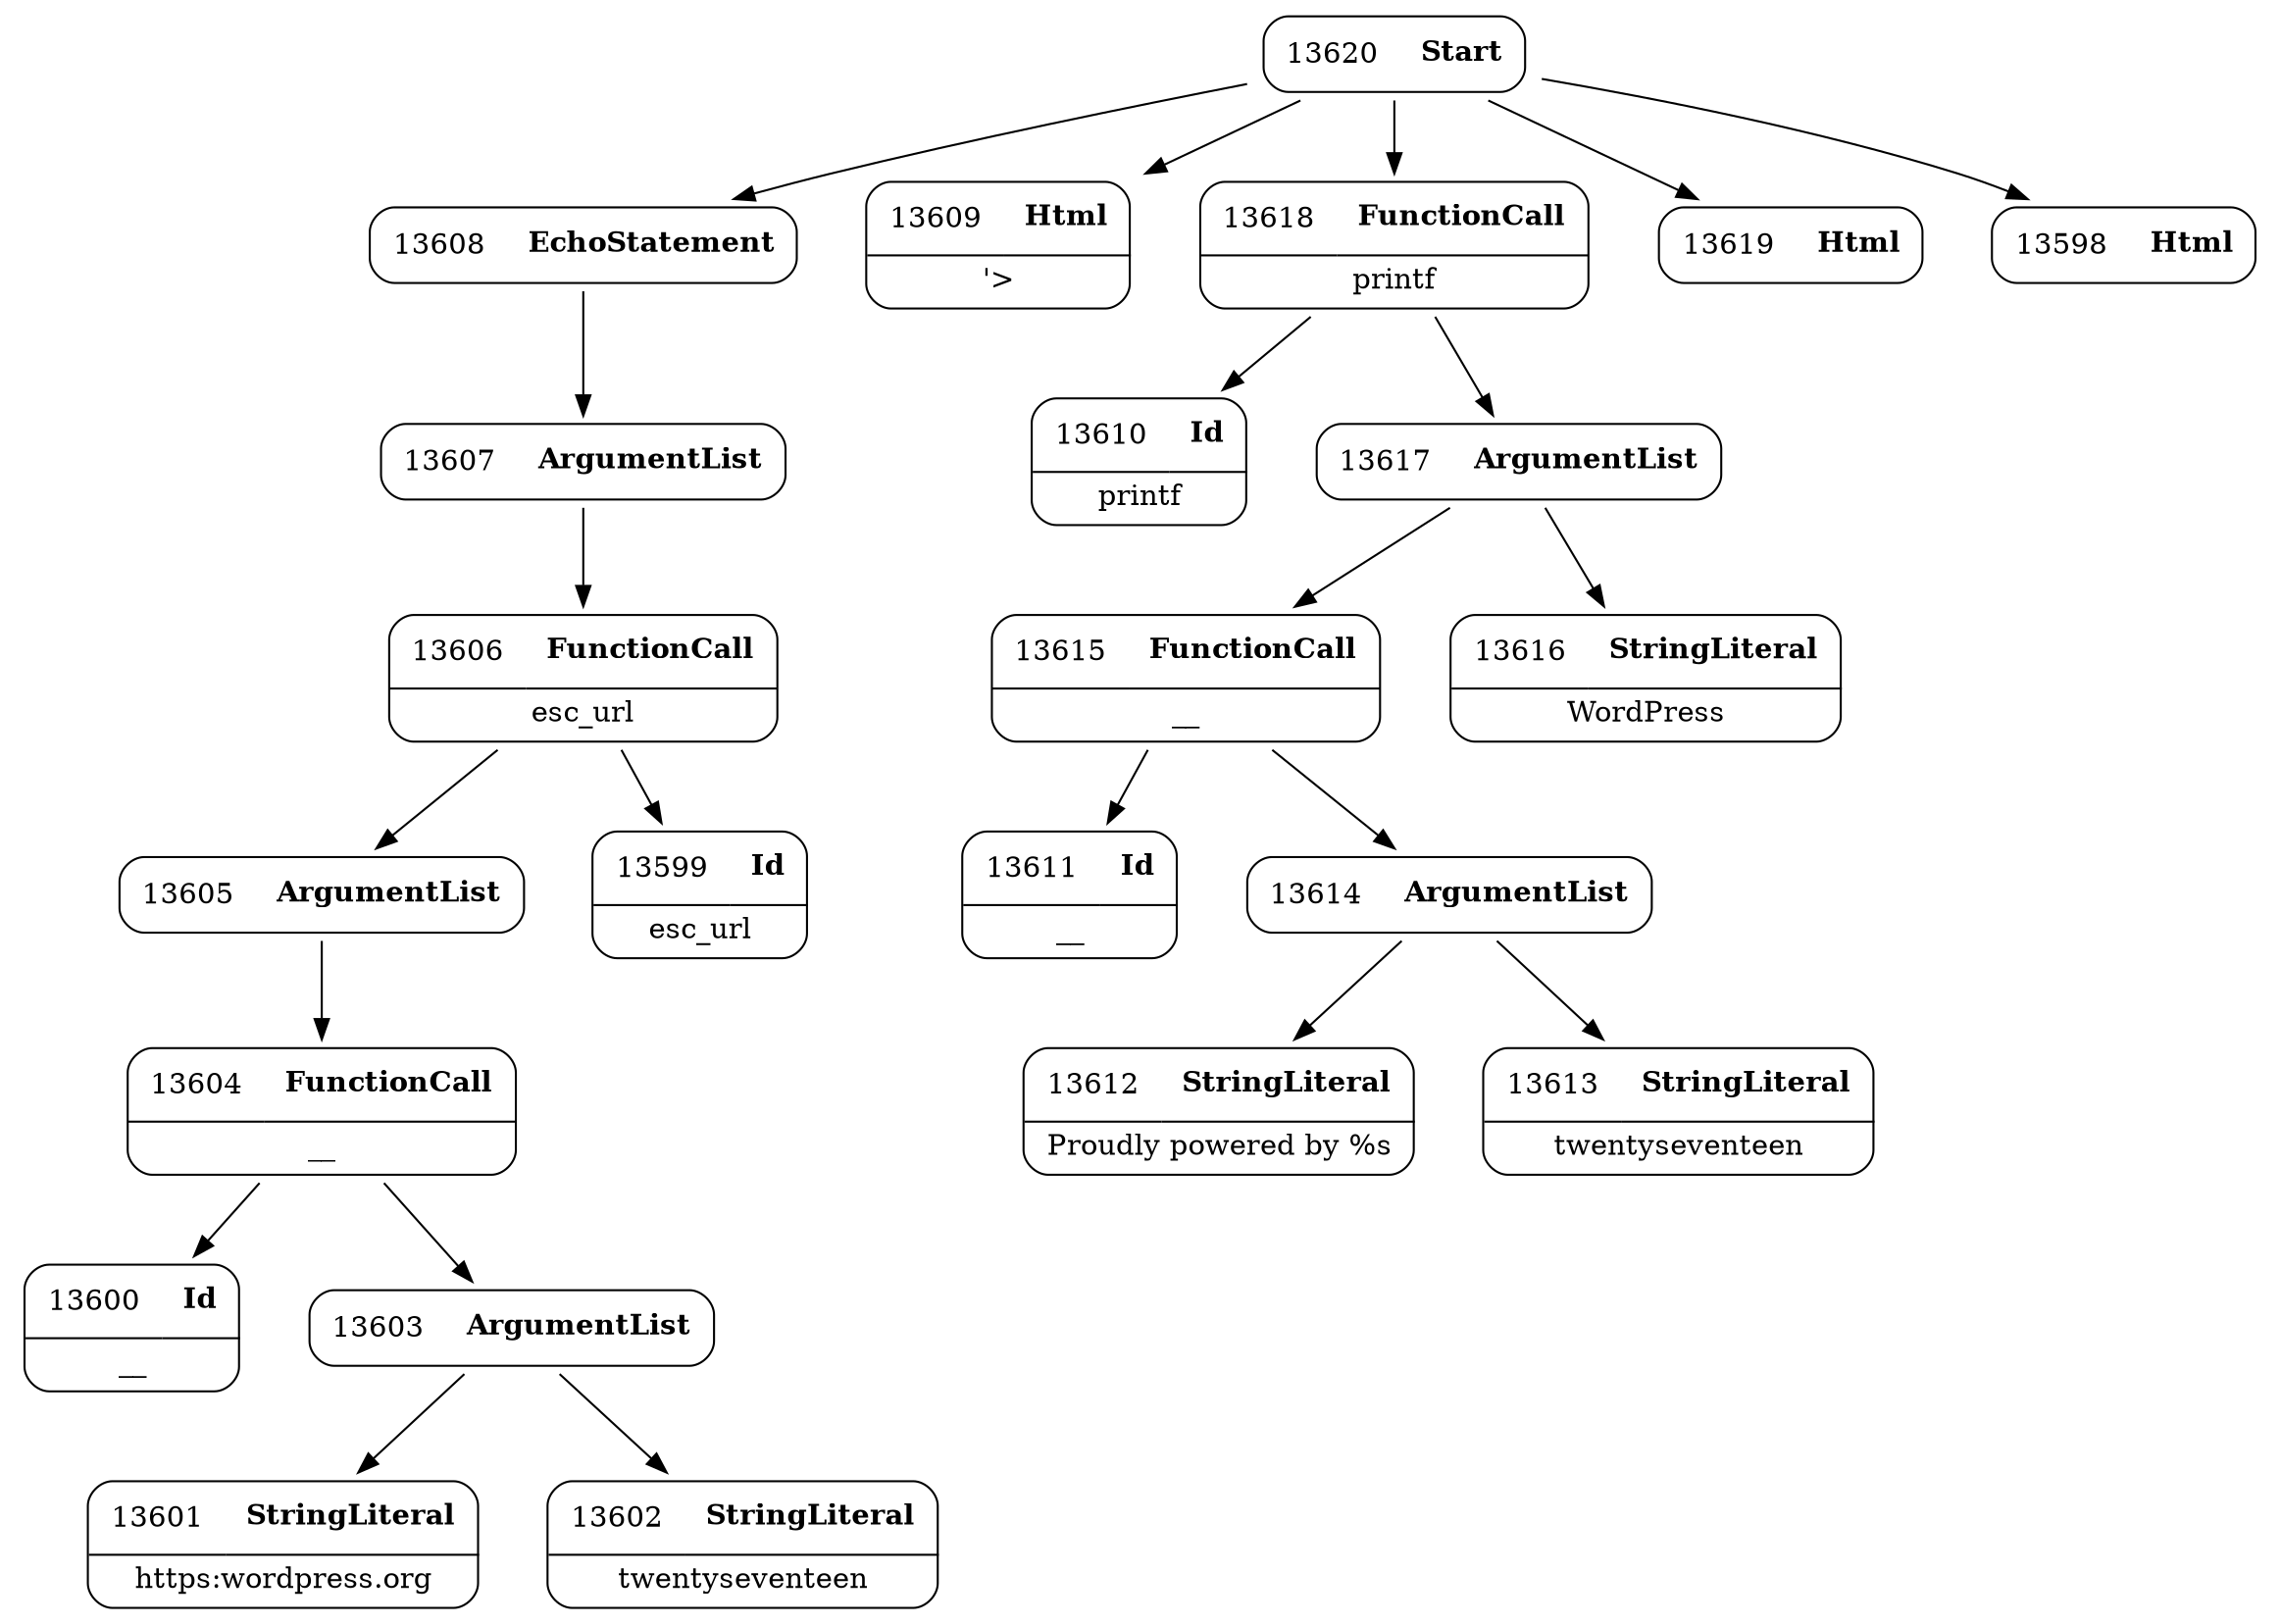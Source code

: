 digraph ast {
node [shape=none];
13600 [label=<<TABLE border='1' cellspacing='0' cellpadding='10' style='rounded' ><TR><TD border='0'>13600</TD><TD border='0'><B>Id</B></TD></TR><HR/><TR><TD border='0' cellpadding='5' colspan='2'>__</TD></TR></TABLE>>];
13601 [label=<<TABLE border='1' cellspacing='0' cellpadding='10' style='rounded' ><TR><TD border='0'>13601</TD><TD border='0'><B>StringLiteral</B></TD></TR><HR/><TR><TD border='0' cellpadding='5' colspan='2'>https:wordpress.org</TD></TR></TABLE>>];
13602 [label=<<TABLE border='1' cellspacing='0' cellpadding='10' style='rounded' ><TR><TD border='0'>13602</TD><TD border='0'><B>StringLiteral</B></TD></TR><HR/><TR><TD border='0' cellpadding='5' colspan='2'>twentyseventeen</TD></TR></TABLE>>];
13603 [label=<<TABLE border='1' cellspacing='0' cellpadding='10' style='rounded' ><TR><TD border='0'>13603</TD><TD border='0'><B>ArgumentList</B></TD></TR></TABLE>>];
13603 -> 13601 [weight=2];
13603 -> 13602 [weight=2];
13604 [label=<<TABLE border='1' cellspacing='0' cellpadding='10' style='rounded' ><TR><TD border='0'>13604</TD><TD border='0'><B>FunctionCall</B></TD></TR><HR/><TR><TD border='0' cellpadding='5' colspan='2'>__</TD></TR></TABLE>>];
13604 -> 13600 [weight=2];
13604 -> 13603 [weight=2];
13605 [label=<<TABLE border='1' cellspacing='0' cellpadding='10' style='rounded' ><TR><TD border='0'>13605</TD><TD border='0'><B>ArgumentList</B></TD></TR></TABLE>>];
13605 -> 13604 [weight=2];
13606 [label=<<TABLE border='1' cellspacing='0' cellpadding='10' style='rounded' ><TR><TD border='0'>13606</TD><TD border='0'><B>FunctionCall</B></TD></TR><HR/><TR><TD border='0' cellpadding='5' colspan='2'>esc_url</TD></TR></TABLE>>];
13606 -> 13599 [weight=2];
13606 -> 13605 [weight=2];
13607 [label=<<TABLE border='1' cellspacing='0' cellpadding='10' style='rounded' ><TR><TD border='0'>13607</TD><TD border='0'><B>ArgumentList</B></TD></TR></TABLE>>];
13607 -> 13606 [weight=2];
13608 [label=<<TABLE border='1' cellspacing='0' cellpadding='10' style='rounded' ><TR><TD border='0'>13608</TD><TD border='0'><B>EchoStatement</B></TD></TR></TABLE>>];
13608 -> 13607 [weight=2];
13609 [label=<<TABLE border='1' cellspacing='0' cellpadding='10' style='rounded' ><TR><TD border='0'>13609</TD><TD border='0'><B>Html</B></TD></TR><HR/><TR><TD border='0' cellpadding='5' colspan='2'>'&gt;</TD></TR></TABLE>>];
13610 [label=<<TABLE border='1' cellspacing='0' cellpadding='10' style='rounded' ><TR><TD border='0'>13610</TD><TD border='0'><B>Id</B></TD></TR><HR/><TR><TD border='0' cellpadding='5' colspan='2'>printf</TD></TR></TABLE>>];
13611 [label=<<TABLE border='1' cellspacing='0' cellpadding='10' style='rounded' ><TR><TD border='0'>13611</TD><TD border='0'><B>Id</B></TD></TR><HR/><TR><TD border='0' cellpadding='5' colspan='2'>__</TD></TR></TABLE>>];
13612 [label=<<TABLE border='1' cellspacing='0' cellpadding='10' style='rounded' ><TR><TD border='0'>13612</TD><TD border='0'><B>StringLiteral</B></TD></TR><HR/><TR><TD border='0' cellpadding='5' colspan='2'>Proudly powered by %s</TD></TR></TABLE>>];
13613 [label=<<TABLE border='1' cellspacing='0' cellpadding='10' style='rounded' ><TR><TD border='0'>13613</TD><TD border='0'><B>StringLiteral</B></TD></TR><HR/><TR><TD border='0' cellpadding='5' colspan='2'>twentyseventeen</TD></TR></TABLE>>];
13614 [label=<<TABLE border='1' cellspacing='0' cellpadding='10' style='rounded' ><TR><TD border='0'>13614</TD><TD border='0'><B>ArgumentList</B></TD></TR></TABLE>>];
13614 -> 13612 [weight=2];
13614 -> 13613 [weight=2];
13615 [label=<<TABLE border='1' cellspacing='0' cellpadding='10' style='rounded' ><TR><TD border='0'>13615</TD><TD border='0'><B>FunctionCall</B></TD></TR><HR/><TR><TD border='0' cellpadding='5' colspan='2'>__</TD></TR></TABLE>>];
13615 -> 13611 [weight=2];
13615 -> 13614 [weight=2];
13616 [label=<<TABLE border='1' cellspacing='0' cellpadding='10' style='rounded' ><TR><TD border='0'>13616</TD><TD border='0'><B>StringLiteral</B></TD></TR><HR/><TR><TD border='0' cellpadding='5' colspan='2'>WordPress</TD></TR></TABLE>>];
13617 [label=<<TABLE border='1' cellspacing='0' cellpadding='10' style='rounded' ><TR><TD border='0'>13617</TD><TD border='0'><B>ArgumentList</B></TD></TR></TABLE>>];
13617 -> 13615 [weight=2];
13617 -> 13616 [weight=2];
13618 [label=<<TABLE border='1' cellspacing='0' cellpadding='10' style='rounded' ><TR><TD border='0'>13618</TD><TD border='0'><B>FunctionCall</B></TD></TR><HR/><TR><TD border='0' cellpadding='5' colspan='2'>printf</TD></TR></TABLE>>];
13618 -> 13610 [weight=2];
13618 -> 13617 [weight=2];
13619 [label=<<TABLE border='1' cellspacing='0' cellpadding='10' style='rounded' ><TR><TD border='0'>13619</TD><TD border='0'><B>Html</B></TD></TR></TABLE>>];
13620 [label=<<TABLE border='1' cellspacing='0' cellpadding='10' style='rounded' ><TR><TD border='0'>13620</TD><TD border='0'><B>Start</B></TD></TR></TABLE>>];
13620 -> 13598 [weight=2];
13620 -> 13608 [weight=2];
13620 -> 13609 [weight=2];
13620 -> 13618 [weight=2];
13620 -> 13619 [weight=2];
13598 [label=<<TABLE border='1' cellspacing='0' cellpadding='10' style='rounded' ><TR><TD border='0'>13598</TD><TD border='0'><B>Html</B></TD></TR></TABLE>>];
13599 [label=<<TABLE border='1' cellspacing='0' cellpadding='10' style='rounded' ><TR><TD border='0'>13599</TD><TD border='0'><B>Id</B></TD></TR><HR/><TR><TD border='0' cellpadding='5' colspan='2'>esc_url</TD></TR></TABLE>>];
}
